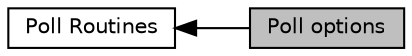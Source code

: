 digraph "Poll options"
{
  edge [fontname="Helvetica",fontsize="10",labelfontname="Helvetica",labelfontsize="10"];
  node [fontname="Helvetica",fontsize="10",shape=box];
  rankdir=LR;
  Node2 [label="Poll Routines",height=0.2,width=0.4,color="black", fillcolor="white", style="filled",URL="$group__apr__poll.html",tooltip=" "];
  Node1 [label="Poll options",height=0.2,width=0.4,color="black", fillcolor="grey75", style="filled", fontcolor="black",tooltip=" "];
  Node2->Node1 [shape=plaintext, dir="back", style="solid"];
}
